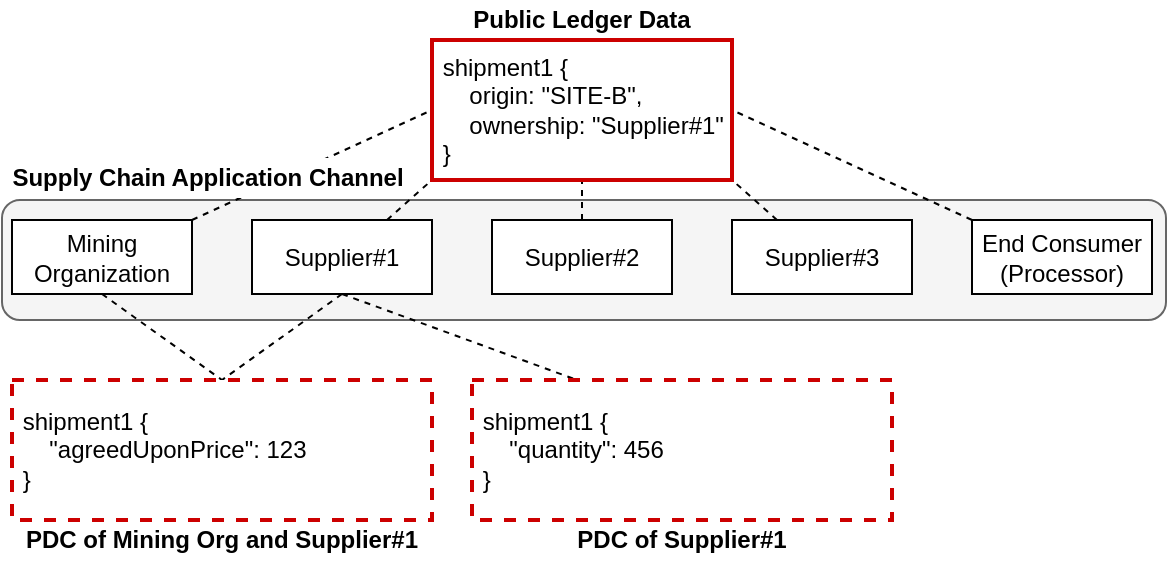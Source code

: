 <mxfile version="14.5.8" type="device"><diagram id="-IBWApQwo1S7rWgz5r1L" name="Page-1"><mxGraphModel dx="1422" dy="777" grid="1" gridSize="10" guides="1" tooltips="1" connect="1" arrows="1" fold="1" page="1" pageScale="1" pageWidth="827" pageHeight="1169" math="0" shadow="0"><root><mxCell id="0"/><mxCell id="1" parent="0"/><mxCell id="RbdHZU0bMYAxh8V3xZ2a-18" value="" style="rounded=1;whiteSpace=wrap;html=1;labelBackgroundColor=none;align=center;fillColor=#f5f5f5;strokeColor=#666666;fontColor=#333333;" vertex="1" parent="1"><mxGeometry x="108" y="160" width="582" height="60" as="geometry"/></mxCell><mxCell id="RbdHZU0bMYAxh8V3xZ2a-20" style="rounded=0;orthogonalLoop=1;jettySize=auto;html=1;exitX=1;exitY=0;exitDx=0;exitDy=0;entryX=0;entryY=0.5;entryDx=0;entryDy=0;endArrow=none;endFill=0;dashed=1;" edge="1" parent="1" source="RbdHZU0bMYAxh8V3xZ2a-2" target="RbdHZU0bMYAxh8V3xZ2a-8"><mxGeometry relative="1" as="geometry"/></mxCell><mxCell id="RbdHZU0bMYAxh8V3xZ2a-28" style="edgeStyle=none;rounded=0;orthogonalLoop=1;jettySize=auto;html=1;exitX=0.5;exitY=1;exitDx=0;exitDy=0;entryX=0.5;entryY=0;entryDx=0;entryDy=0;dashed=1;endArrow=none;endFill=0;" edge="1" parent="1" source="RbdHZU0bMYAxh8V3xZ2a-2" target="RbdHZU0bMYAxh8V3xZ2a-9"><mxGeometry relative="1" as="geometry"/></mxCell><mxCell id="RbdHZU0bMYAxh8V3xZ2a-2" value="Mining Organization" style="rounded=0;whiteSpace=wrap;html=1;" vertex="1" parent="1"><mxGeometry x="113" y="170" width="90" height="37" as="geometry"/></mxCell><mxCell id="RbdHZU0bMYAxh8V3xZ2a-21" style="edgeStyle=none;rounded=0;orthogonalLoop=1;jettySize=auto;html=1;exitX=0.75;exitY=0;exitDx=0;exitDy=0;entryX=0;entryY=1;entryDx=0;entryDy=0;dashed=1;endArrow=none;endFill=0;" edge="1" parent="1" source="RbdHZU0bMYAxh8V3xZ2a-3" target="RbdHZU0bMYAxh8V3xZ2a-8"><mxGeometry relative="1" as="geometry"/></mxCell><mxCell id="RbdHZU0bMYAxh8V3xZ2a-29" style="edgeStyle=none;rounded=0;orthogonalLoop=1;jettySize=auto;html=1;exitX=0.5;exitY=1;exitDx=0;exitDy=0;entryX=0.5;entryY=0;entryDx=0;entryDy=0;dashed=1;endArrow=none;endFill=0;" edge="1" parent="1" source="RbdHZU0bMYAxh8V3xZ2a-3" target="RbdHZU0bMYAxh8V3xZ2a-9"><mxGeometry relative="1" as="geometry"/></mxCell><mxCell id="RbdHZU0bMYAxh8V3xZ2a-30" style="edgeStyle=none;rounded=0;orthogonalLoop=1;jettySize=auto;html=1;exitX=0.5;exitY=1;exitDx=0;exitDy=0;entryX=0.25;entryY=0;entryDx=0;entryDy=0;dashed=1;endArrow=none;endFill=0;" edge="1" parent="1" source="RbdHZU0bMYAxh8V3xZ2a-3" target="RbdHZU0bMYAxh8V3xZ2a-12"><mxGeometry relative="1" as="geometry"/></mxCell><mxCell id="RbdHZU0bMYAxh8V3xZ2a-3" value="Supplier#1" style="rounded=0;whiteSpace=wrap;html=1;" vertex="1" parent="1"><mxGeometry x="233" y="170" width="90" height="37" as="geometry"/></mxCell><mxCell id="RbdHZU0bMYAxh8V3xZ2a-22" style="edgeStyle=none;rounded=0;orthogonalLoop=1;jettySize=auto;html=1;exitX=0.5;exitY=0;exitDx=0;exitDy=0;entryX=0.5;entryY=1;entryDx=0;entryDy=0;dashed=1;endArrow=none;endFill=0;" edge="1" parent="1" source="RbdHZU0bMYAxh8V3xZ2a-4" target="RbdHZU0bMYAxh8V3xZ2a-8"><mxGeometry relative="1" as="geometry"/></mxCell><mxCell id="RbdHZU0bMYAxh8V3xZ2a-4" value="Supplier#2" style="rounded=0;whiteSpace=wrap;html=1;" vertex="1" parent="1"><mxGeometry x="353" y="170" width="90" height="37" as="geometry"/></mxCell><mxCell id="RbdHZU0bMYAxh8V3xZ2a-23" style="edgeStyle=none;rounded=0;orthogonalLoop=1;jettySize=auto;html=1;exitX=0.25;exitY=0;exitDx=0;exitDy=0;entryX=1;entryY=1;entryDx=0;entryDy=0;dashed=1;endArrow=none;endFill=0;" edge="1" parent="1" source="RbdHZU0bMYAxh8V3xZ2a-5" target="RbdHZU0bMYAxh8V3xZ2a-8"><mxGeometry relative="1" as="geometry"/></mxCell><mxCell id="RbdHZU0bMYAxh8V3xZ2a-5" value="Supplier#3" style="rounded=0;whiteSpace=wrap;html=1;" vertex="1" parent="1"><mxGeometry x="473" y="170" width="90" height="37" as="geometry"/></mxCell><mxCell id="RbdHZU0bMYAxh8V3xZ2a-24" style="edgeStyle=none;rounded=0;orthogonalLoop=1;jettySize=auto;html=1;exitX=0;exitY=0;exitDx=0;exitDy=0;entryX=1;entryY=0.5;entryDx=0;entryDy=0;dashed=1;endArrow=none;endFill=0;" edge="1" parent="1" source="RbdHZU0bMYAxh8V3xZ2a-6" target="RbdHZU0bMYAxh8V3xZ2a-8"><mxGeometry relative="1" as="geometry"/></mxCell><mxCell id="RbdHZU0bMYAxh8V3xZ2a-6" value="End Consumer (Processor)" style="rounded=0;whiteSpace=wrap;html=1;" vertex="1" parent="1"><mxGeometry x="593" y="170" width="90" height="37" as="geometry"/></mxCell><mxCell id="RbdHZU0bMYAxh8V3xZ2a-8" value="&amp;nbsp;shipment1 {&lt;br&gt;&amp;nbsp; &amp;nbsp; &amp;nbsp;origin: &quot;SITE-B&quot;,&lt;br&gt;&amp;nbsp; &amp;nbsp; &amp;nbsp;ownership: &quot;Supplier#1&quot;&lt;br&gt;&lt;div&gt;&lt;span&gt;&amp;nbsp;}&lt;/span&gt;&lt;/div&gt;" style="rounded=0;whiteSpace=wrap;html=1;labelBackgroundColor=none;align=left;strokeColor=#CC0000;strokeWidth=2;" vertex="1" parent="1"><mxGeometry x="323" y="80" width="150" height="70" as="geometry"/></mxCell><mxCell id="RbdHZU0bMYAxh8V3xZ2a-9" value="&amp;nbsp;shipment1 {&lt;br&gt;&lt;span&gt;&amp;nbsp; &amp;nbsp; &amp;nbsp;&quot;agreedUponPrice&quot;: 123&lt;br&gt;&amp;nbsp;}&lt;br&gt;&lt;/span&gt;" style="rounded=0;whiteSpace=wrap;html=1;labelBackgroundColor=none;align=left;strokeColor=#CC0000;strokeWidth=2;dashed=1;" vertex="1" parent="1"><mxGeometry x="113" y="250" width="210" height="70" as="geometry"/></mxCell><mxCell id="RbdHZU0bMYAxh8V3xZ2a-10" value="&lt;b&gt;Public Ledger Data&lt;/b&gt;" style="text;html=1;strokeColor=none;fillColor=none;align=center;verticalAlign=middle;whiteSpace=wrap;rounded=0;labelBackgroundColor=none;" vertex="1" parent="1"><mxGeometry x="323" y="60" width="150" height="20" as="geometry"/></mxCell><mxCell id="RbdHZU0bMYAxh8V3xZ2a-11" value="&lt;b&gt;PDC of Mining Org and Supplier#1&lt;/b&gt;" style="text;html=1;strokeColor=none;fillColor=none;align=center;verticalAlign=middle;whiteSpace=wrap;rounded=0;labelBackgroundColor=none;" vertex="1" parent="1"><mxGeometry x="113" y="320" width="210" height="20" as="geometry"/></mxCell><mxCell id="RbdHZU0bMYAxh8V3xZ2a-12" value="&amp;nbsp;shipment1 {&lt;br&gt;&lt;span&gt;&amp;nbsp; &amp;nbsp; &amp;nbsp;&quot;quantity&quot;: 456&lt;br&gt;&amp;nbsp;}&lt;br&gt;&lt;/span&gt;" style="rounded=0;whiteSpace=wrap;html=1;labelBackgroundColor=none;align=left;strokeColor=#CC0000;strokeWidth=2;dashed=1;" vertex="1" parent="1"><mxGeometry x="343" y="250" width="210" height="70" as="geometry"/></mxCell><mxCell id="RbdHZU0bMYAxh8V3xZ2a-13" value="&lt;b&gt;PDC of Supplier#1&lt;/b&gt;" style="text;html=1;strokeColor=none;fillColor=none;align=center;verticalAlign=middle;whiteSpace=wrap;rounded=0;labelBackgroundColor=none;" vertex="1" parent="1"><mxGeometry x="343" y="320" width="210" height="20" as="geometry"/></mxCell><mxCell id="RbdHZU0bMYAxh8V3xZ2a-19" value="Supply Chain Application Channel" style="text;html=1;strokeColor=none;align=center;verticalAlign=middle;whiteSpace=wrap;rounded=0;labelBackgroundColor=none;fillColor=#ffffff;fontStyle=1" vertex="1" parent="1"><mxGeometry x="110" y="139" width="202" height="20" as="geometry"/></mxCell></root></mxGraphModel></diagram></mxfile>